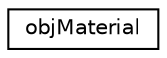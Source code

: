 digraph "Graphical Class Hierarchy"
{
  edge [fontname="Helvetica",fontsize="10",labelfontname="Helvetica",labelfontsize="10"];
  node [fontname="Helvetica",fontsize="10",shape=record];
  rankdir="LR";
  Node0 [label="objMaterial",height=0.2,width=0.4,color="black", fillcolor="white", style="filled",URL="$structobj_material.html"];
}
